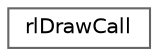 digraph "Graphical Class Hierarchy"
{
 // LATEX_PDF_SIZE
  bgcolor="transparent";
  edge [fontname=Helvetica,fontsize=10,labelfontname=Helvetica,labelfontsize=10];
  node [fontname=Helvetica,fontsize=10,shape=box,height=0.2,width=0.4];
  rankdir="LR";
  Node0 [id="Node000000",label="rlDrawCall",height=0.2,width=0.4,color="grey40", fillcolor="white", style="filled",URL="$structrl_draw_call.html",tooltip=" "];
}
